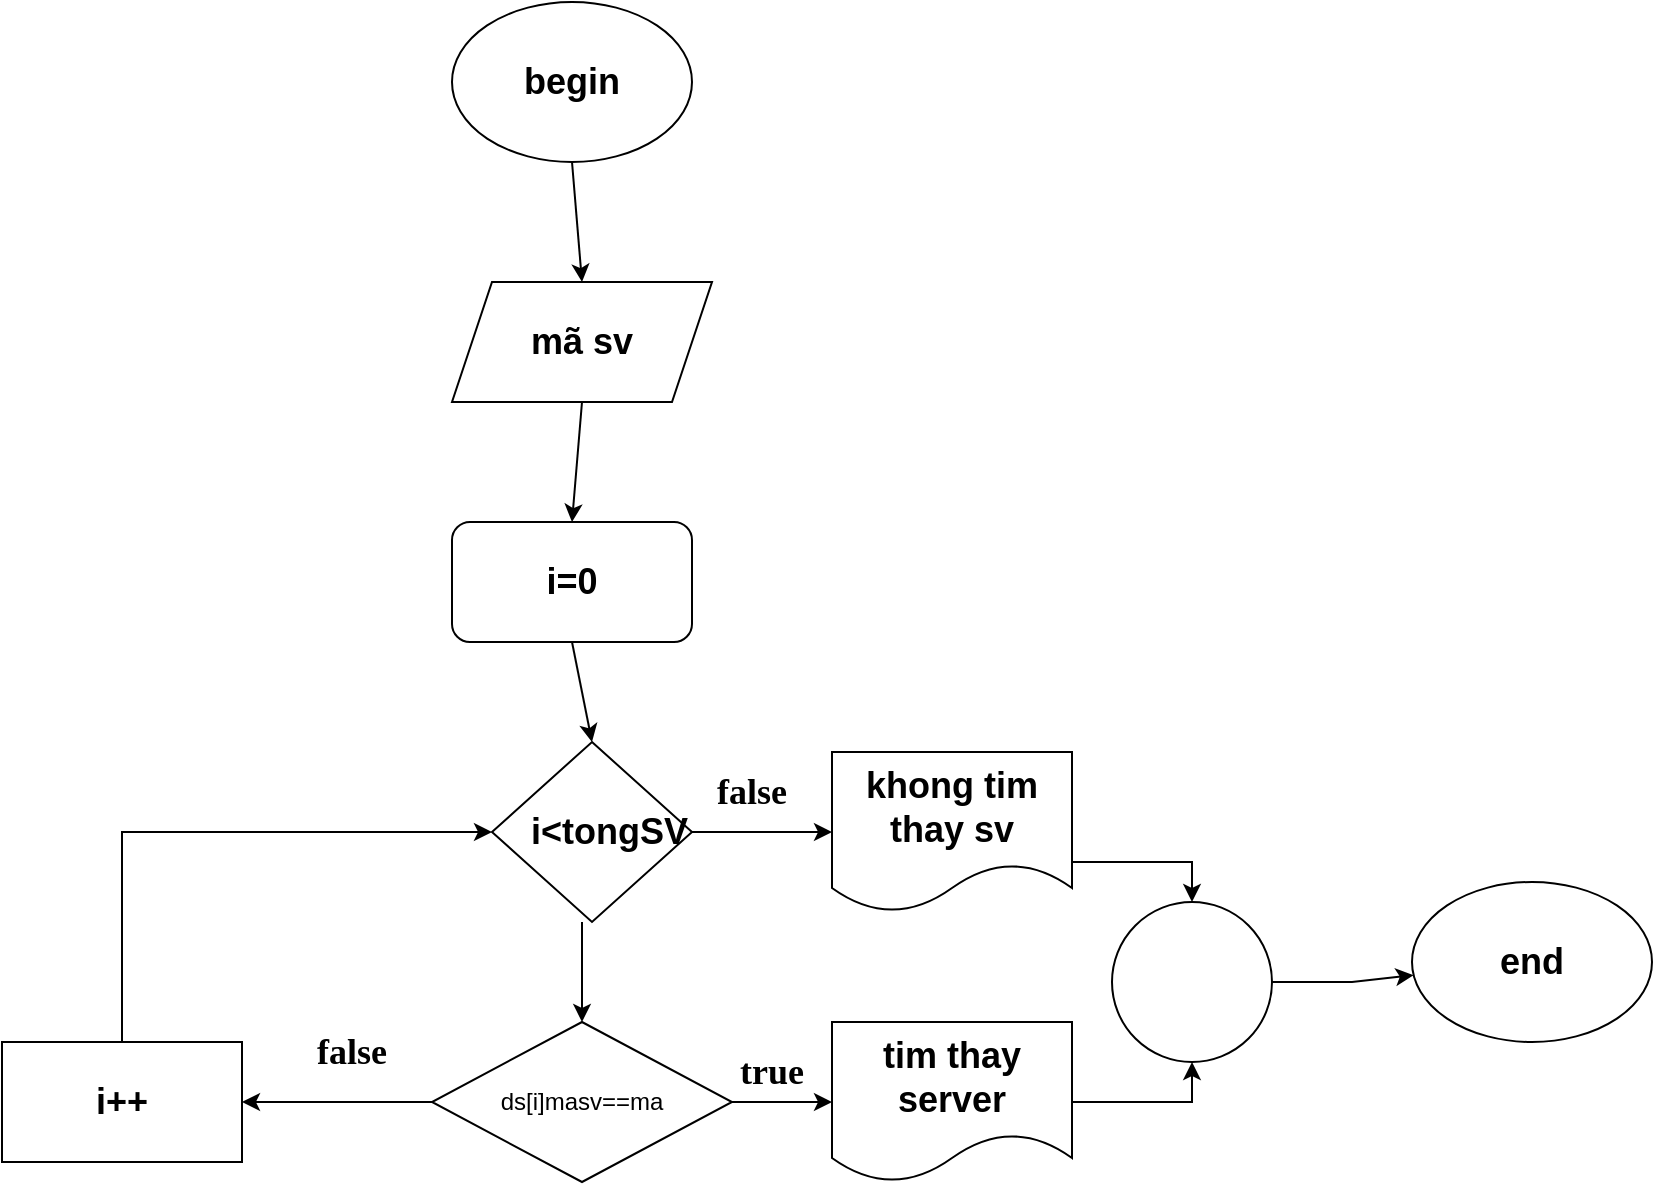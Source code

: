 <mxfile version="16.0.0" type="github">
  <diagram id="WvhQUVRHhDXXNewja3kh" name="Page-1">
    <mxGraphModel dx="868" dy="482" grid="1" gridSize="10" guides="1" tooltips="1" connect="1" arrows="1" fold="1" page="1" pageScale="1" pageWidth="850" pageHeight="1100" math="0" shadow="0">
      <root>
        <mxCell id="0" />
        <mxCell id="1" parent="0" />
        <mxCell id="noHD_NM3KPzWWushJRem-1" value="&lt;h2&gt;begin&lt;/h2&gt;" style="ellipse;whiteSpace=wrap;html=1;" parent="1" vertex="1">
          <mxGeometry x="360" y="90" width="120" height="80" as="geometry" />
        </mxCell>
        <mxCell id="noHD_NM3KPzWWushJRem-2" value="&lt;h2&gt;mã sv&lt;/h2&gt;" style="shape=parallelogram;perimeter=parallelogramPerimeter;whiteSpace=wrap;html=1;fixedSize=1;" parent="1" vertex="1">
          <mxGeometry x="360" y="230" width="130" height="60" as="geometry" />
        </mxCell>
        <mxCell id="noHD_NM3KPzWWushJRem-3" value="" style="endArrow=classic;html=1;rounded=0;exitX=0.5;exitY=1;exitDx=0;exitDy=0;entryX=0.5;entryY=0;entryDx=0;entryDy=0;" parent="1" source="noHD_NM3KPzWWushJRem-1" target="noHD_NM3KPzWWushJRem-2" edge="1">
          <mxGeometry width="50" height="50" relative="1" as="geometry">
            <mxPoint x="300" y="230" as="sourcePoint" />
            <mxPoint x="350" y="180" as="targetPoint" />
            <Array as="points" />
          </mxGeometry>
        </mxCell>
        <mxCell id="noHD_NM3KPzWWushJRem-4" value="&lt;h2&gt;i=0&lt;/h2&gt;" style="rounded=1;whiteSpace=wrap;html=1;" parent="1" vertex="1">
          <mxGeometry x="360" y="350" width="120" height="60" as="geometry" />
        </mxCell>
        <mxCell id="noHD_NM3KPzWWushJRem-5" value="" style="endArrow=classic;html=1;rounded=0;exitX=0.5;exitY=1;exitDx=0;exitDy=0;entryX=0.5;entryY=0;entryDx=0;entryDy=0;" parent="1" source="noHD_NM3KPzWWushJRem-2" target="noHD_NM3KPzWWushJRem-4" edge="1">
          <mxGeometry width="50" height="50" relative="1" as="geometry">
            <mxPoint x="390" y="350" as="sourcePoint" />
            <mxPoint x="440" y="300" as="targetPoint" />
          </mxGeometry>
        </mxCell>
        <mxCell id="noHD_NM3KPzWWushJRem-9" style="edgeStyle=orthogonalEdgeStyle;rounded=0;orthogonalLoop=1;jettySize=auto;html=1;exitX=0.5;exitY=1;exitDx=0;exitDy=0;" parent="1" source="noHD_NM3KPzWWushJRem-7" edge="1">
          <mxGeometry relative="1" as="geometry">
            <mxPoint x="429.667" y="520" as="targetPoint" />
          </mxGeometry>
        </mxCell>
        <mxCell id="noHD_NM3KPzWWushJRem-18" value="" style="edgeStyle=orthogonalEdgeStyle;rounded=0;orthogonalLoop=1;jettySize=auto;html=1;" parent="1" source="noHD_NM3KPzWWushJRem-7" target="noHD_NM3KPzWWushJRem-17" edge="1">
          <mxGeometry relative="1" as="geometry" />
        </mxCell>
        <mxCell id="noHD_NM3KPzWWushJRem-7" value="&lt;h2&gt;i&amp;lt;tongSV&lt;/h2&gt;" style="rhombus;whiteSpace=wrap;html=1;align=right;" parent="1" vertex="1">
          <mxGeometry x="380" y="460" width="100" height="90" as="geometry" />
        </mxCell>
        <mxCell id="noHD_NM3KPzWWushJRem-8" value="" style="endArrow=classic;html=1;rounded=0;exitX=0.5;exitY=1;exitDx=0;exitDy=0;entryX=0.5;entryY=0;entryDx=0;entryDy=0;" parent="1" source="noHD_NM3KPzWWushJRem-4" target="noHD_NM3KPzWWushJRem-7" edge="1">
          <mxGeometry width="50" height="50" relative="1" as="geometry">
            <mxPoint x="375" y="460" as="sourcePoint" />
            <mxPoint x="465" y="430" as="targetPoint" />
          </mxGeometry>
        </mxCell>
        <mxCell id="noHD_NM3KPzWWushJRem-10" value="" style="endArrow=classic;html=1;rounded=0;" parent="1" target="noHD_NM3KPzWWushJRem-11" edge="1">
          <mxGeometry width="50" height="50" relative="1" as="geometry">
            <mxPoint x="425" y="550" as="sourcePoint" />
            <mxPoint x="425" y="640" as="targetPoint" />
            <Array as="points">
              <mxPoint x="425" y="550" />
            </Array>
          </mxGeometry>
        </mxCell>
        <mxCell id="noHD_NM3KPzWWushJRem-14" value="" style="edgeStyle=orthogonalEdgeStyle;rounded=0;orthogonalLoop=1;jettySize=auto;html=1;" parent="1" source="noHD_NM3KPzWWushJRem-11" target="noHD_NM3KPzWWushJRem-13" edge="1">
          <mxGeometry relative="1" as="geometry" />
        </mxCell>
        <mxCell id="noHD_NM3KPzWWushJRem-24" value="" style="edgeStyle=orthogonalEdgeStyle;rounded=0;orthogonalLoop=1;jettySize=auto;html=1;" parent="1" source="noHD_NM3KPzWWushJRem-11" edge="1">
          <mxGeometry relative="1" as="geometry">
            <mxPoint x="550" y="640" as="targetPoint" />
            <Array as="points" />
          </mxGeometry>
        </mxCell>
        <mxCell id="noHD_NM3KPzWWushJRem-11" value="ds[i]masv==ma" style="rhombus;whiteSpace=wrap;html=1;" parent="1" vertex="1">
          <mxGeometry x="350" y="600" width="150" height="80" as="geometry" />
        </mxCell>
        <mxCell id="noHD_NM3KPzWWushJRem-16" value="" style="edgeStyle=orthogonalEdgeStyle;rounded=0;orthogonalLoop=1;jettySize=auto;html=1;entryX=0;entryY=0.5;entryDx=0;entryDy=0;" parent="1" source="noHD_NM3KPzWWushJRem-13" target="noHD_NM3KPzWWushJRem-7" edge="1">
          <mxGeometry relative="1" as="geometry">
            <mxPoint x="195" y="490" as="targetPoint" />
            <Array as="points">
              <mxPoint x="195" y="505" />
            </Array>
          </mxGeometry>
        </mxCell>
        <mxCell id="noHD_NM3KPzWWushJRem-13" value="&lt;h2&gt;i++&lt;/h2&gt;" style="whiteSpace=wrap;html=1;" parent="1" vertex="1">
          <mxGeometry x="135" y="610" width="120" height="60" as="geometry" />
        </mxCell>
        <mxCell id="noHD_NM3KPzWWushJRem-17" value="&lt;h2&gt;khong tim thay sv&lt;/h2&gt;" style="shape=document;whiteSpace=wrap;html=1;boundedLbl=1;" parent="1" vertex="1">
          <mxGeometry x="550" y="465" width="120" height="80" as="geometry" />
        </mxCell>
        <mxCell id="noHD_NM3KPzWWushJRem-19" value="" style="endArrow=classic;html=1;rounded=0;" parent="1" target="noHD_NM3KPzWWushJRem-20" edge="1">
          <mxGeometry width="50" height="50" relative="1" as="geometry">
            <mxPoint x="670" y="520" as="sourcePoint" />
            <mxPoint x="730" y="580" as="targetPoint" />
            <Array as="points">
              <mxPoint x="730" y="520" />
            </Array>
          </mxGeometry>
        </mxCell>
        <mxCell id="noHD_NM3KPzWWushJRem-20" value="" style="ellipse;whiteSpace=wrap;html=1;aspect=fixed;" parent="1" vertex="1">
          <mxGeometry x="690" y="540" width="80" height="80" as="geometry" />
        </mxCell>
        <mxCell id="noHD_NM3KPzWWushJRem-23" value="&lt;h2&gt;tim thay server&lt;/h2&gt;" style="shape=document;whiteSpace=wrap;html=1;boundedLbl=1;" parent="1" vertex="1">
          <mxGeometry x="550" y="600" width="120" height="80" as="geometry" />
        </mxCell>
        <mxCell id="noHD_NM3KPzWWushJRem-25" value="" style="endArrow=classic;html=1;rounded=0;exitX=1;exitY=0.5;exitDx=0;exitDy=0;entryX=0.5;entryY=1;entryDx=0;entryDy=0;" parent="1" source="noHD_NM3KPzWWushJRem-23" target="noHD_NM3KPzWWushJRem-20" edge="1">
          <mxGeometry width="50" height="50" relative="1" as="geometry">
            <mxPoint x="30" y="630" as="sourcePoint" />
            <mxPoint x="60" y="730" as="targetPoint" />
            <Array as="points">
              <mxPoint x="730" y="640" />
            </Array>
          </mxGeometry>
        </mxCell>
        <mxCell id="noHD_NM3KPzWWushJRem-26" value="" style="endArrow=classic;html=1;rounded=0;exitX=1;exitY=0.5;exitDx=0;exitDy=0;" parent="1" source="noHD_NM3KPzWWushJRem-20" target="noHD_NM3KPzWWushJRem-27" edge="1">
          <mxGeometry width="50" height="50" relative="1" as="geometry">
            <mxPoint x="580" y="550" as="sourcePoint" />
            <mxPoint x="840" y="580" as="targetPoint" />
            <Array as="points">
              <mxPoint x="810" y="580" />
            </Array>
          </mxGeometry>
        </mxCell>
        <mxCell id="noHD_NM3KPzWWushJRem-27" value="&lt;h2&gt;end&lt;/h2&gt;" style="ellipse;whiteSpace=wrap;html=1;" parent="1" vertex="1">
          <mxGeometry x="840" y="530" width="120" height="80" as="geometry" />
        </mxCell>
        <mxCell id="noHD_NM3KPzWWushJRem-28" value="&lt;h2&gt;false&lt;/h2&gt;" style="text;html=1;strokeColor=none;fillColor=none;align=center;verticalAlign=middle;whiteSpace=wrap;rounded=0;fontFamily=Times New Roman;" parent="1" vertex="1">
          <mxGeometry x="280" y="600" width="60" height="30" as="geometry" />
        </mxCell>
        <mxCell id="noHD_NM3KPzWWushJRem-29" value="&lt;h2&gt;true&lt;/h2&gt;" style="text;html=1;strokeColor=none;fillColor=none;align=center;verticalAlign=middle;whiteSpace=wrap;rounded=0;fontFamily=Times New Roman;" parent="1" vertex="1">
          <mxGeometry x="490" y="610" width="60" height="30" as="geometry" />
        </mxCell>
        <mxCell id="noHD_NM3KPzWWushJRem-31" value="&lt;h2&gt;false&lt;/h2&gt;" style="text;html=1;strokeColor=none;fillColor=none;align=center;verticalAlign=middle;whiteSpace=wrap;rounded=0;fontFamily=Times New Roman;" parent="1" vertex="1">
          <mxGeometry x="480" y="470" width="60" height="30" as="geometry" />
        </mxCell>
      </root>
    </mxGraphModel>
  </diagram>
</mxfile>
